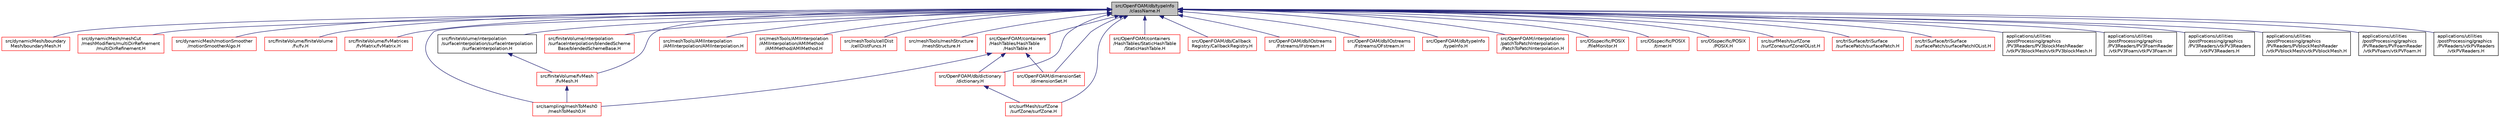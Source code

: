 digraph "src/OpenFOAM/db/typeInfo/className.H"
{
  bgcolor="transparent";
  edge [fontname="Helvetica",fontsize="10",labelfontname="Helvetica",labelfontsize="10"];
  node [fontname="Helvetica",fontsize="10",shape=record];
  Node1 [label="src/OpenFOAM/db/typeInfo\l/className.H",height=0.2,width=0.4,color="black", fillcolor="grey75", style="filled", fontcolor="black"];
  Node1 -> Node2 [dir="back",color="midnightblue",fontsize="10",style="solid",fontname="Helvetica"];
  Node2 [label="src/dynamicMesh/boundary\lMesh/boundaryMesh.H",height=0.2,width=0.4,color="red",URL="$a04896.html"];
  Node1 -> Node3 [dir="back",color="midnightblue",fontsize="10",style="solid",fontname="Helvetica"];
  Node3 [label="src/dynamicMesh/meshCut\l/meshModifiers/multiDirRefinement\l/multiDirRefinement.H",height=0.2,width=0.4,color="red",URL="$a04941.html"];
  Node1 -> Node4 [dir="back",color="midnightblue",fontsize="10",style="solid",fontname="Helvetica"];
  Node4 [label="src/dynamicMesh/motionSmoother\l/motionSmootherAlgo.H",height=0.2,width=0.4,color="red",URL="$a04962.html"];
  Node1 -> Node5 [dir="back",color="midnightblue",fontsize="10",style="solid",fontname="Helvetica"];
  Node5 [label="src/finiteVolume/finiteVolume\l/fv/fv.H",height=0.2,width=0.4,color="red",URL="$a05829.html"];
  Node1 -> Node6 [dir="back",color="midnightblue",fontsize="10",style="solid",fontname="Helvetica"];
  Node6 [label="src/finiteVolume/fvMatrices\l/fvMatrix/fvMatrix.H",height=0.2,width=0.4,color="red",URL="$a05950.html"];
  Node1 -> Node7 [dir="back",color="midnightblue",fontsize="10",style="solid",fontname="Helvetica"];
  Node7 [label="src/finiteVolume/fvMesh\l/fvMesh.H",height=0.2,width=0.4,color="red",URL="$a06034.html"];
  Node7 -> Node8 [dir="back",color="midnightblue",fontsize="10",style="solid",fontname="Helvetica"];
  Node8 [label="src/sampling/meshToMesh0\l/meshToMesh0.H",height=0.2,width=0.4,color="red",URL="$a09903.html"];
  Node1 -> Node9 [dir="back",color="midnightblue",fontsize="10",style="solid",fontname="Helvetica"];
  Node9 [label="src/finiteVolume/interpolation\l/surfaceInterpolation/blendedScheme\lBase/blendedSchemeBase.H",height=0.2,width=0.4,color="red",URL="$a06151.html"];
  Node1 -> Node10 [dir="back",color="midnightblue",fontsize="10",style="solid",fontname="Helvetica"];
  Node10 [label="src/finiteVolume/interpolation\l/surfaceInterpolation/surfaceInterpolation\l/surfaceInterpolation.H",height=0.2,width=0.4,color="black",URL="$a06310.html"];
  Node10 -> Node7 [dir="back",color="midnightblue",fontsize="10",style="solid",fontname="Helvetica"];
  Node1 -> Node11 [dir="back",color="midnightblue",fontsize="10",style="solid",fontname="Helvetica"];
  Node11 [label="src/meshTools/AMIInterpolation\l/AMIInterpolation/AMIInterpolation.H",height=0.2,width=0.4,color="red",URL="$a07323.html"];
  Node1 -> Node12 [dir="back",color="midnightblue",fontsize="10",style="solid",fontname="Helvetica"];
  Node12 [label="src/meshTools/AMIInterpolation\l/AMIInterpolation/AMIMethod\l/AMIMethod/AMIMethod.H",height=0.2,width=0.4,color="red",URL="$a07328.html"];
  Node1 -> Node13 [dir="back",color="midnightblue",fontsize="10",style="solid",fontname="Helvetica"];
  Node13 [label="src/meshTools/cellDist\l/cellDistFuncs.H",height=0.2,width=0.4,color="red",URL="$a07386.html"];
  Node1 -> Node14 [dir="back",color="midnightblue",fontsize="10",style="solid",fontname="Helvetica"];
  Node14 [label="src/meshTools/meshStructure\l/meshStructure.H",height=0.2,width=0.4,color="red",URL="$a07457.html"];
  Node1 -> Node15 [dir="back",color="midnightblue",fontsize="10",style="solid",fontname="Helvetica"];
  Node15 [label="src/OpenFOAM/containers\l/HashTables/HashTable\l/HashTable.H",height=0.2,width=0.4,color="red",URL="$a07738.html"];
  Node15 -> Node16 [dir="back",color="midnightblue",fontsize="10",style="solid",fontname="Helvetica"];
  Node16 [label="src/OpenFOAM/db/dictionary\l/dictionary.H",height=0.2,width=0.4,color="red",URL="$a07847.html"];
  Node16 -> Node17 [dir="back",color="midnightblue",fontsize="10",style="solid",fontname="Helvetica"];
  Node17 [label="src/surfMesh/surfZone\l/surfZone/surfZone.H",height=0.2,width=0.4,color="red",URL="$a10146.html"];
  Node15 -> Node18 [dir="back",color="midnightblue",fontsize="10",style="solid",fontname="Helvetica"];
  Node18 [label="src/OpenFOAM/dimensionSet\l/dimensionSet.H",height=0.2,width=0.4,color="red",URL="$a08040.html"];
  Node15 -> Node8 [dir="back",color="midnightblue",fontsize="10",style="solid",fontname="Helvetica"];
  Node1 -> Node19 [dir="back",color="midnightblue",fontsize="10",style="solid",fontname="Helvetica"];
  Node19 [label="src/OpenFOAM/containers\l/HashTables/StaticHashTable\l/StaticHashTable.H",height=0.2,width=0.4,color="red",URL="$a07745.html"];
  Node1 -> Node20 [dir="back",color="midnightblue",fontsize="10",style="solid",fontname="Helvetica"];
  Node20 [label="src/OpenFOAM/db/Callback\lRegistry/CallbackRegistry.H",height=0.2,width=0.4,color="red",URL="$a07844.html"];
  Node1 -> Node16 [dir="back",color="midnightblue",fontsize="10",style="solid",fontname="Helvetica"];
  Node1 -> Node21 [dir="back",color="midnightblue",fontsize="10",style="solid",fontname="Helvetica"];
  Node21 [label="src/OpenFOAM/db/IOstreams\l/Fstreams/IFstream.H",height=0.2,width=0.4,color="red",URL="$a07934.html"];
  Node1 -> Node22 [dir="back",color="midnightblue",fontsize="10",style="solid",fontname="Helvetica"];
  Node22 [label="src/OpenFOAM/db/IOstreams\l/Fstreams/OFstream.H",height=0.2,width=0.4,color="red",URL="$a07936.html"];
  Node1 -> Node23 [dir="back",color="midnightblue",fontsize="10",style="solid",fontname="Helvetica"];
  Node23 [label="src/OpenFOAM/db/typeInfo\l/typeInfo.H",height=0.2,width=0.4,color="red",URL="$a08025.html"];
  Node1 -> Node18 [dir="back",color="midnightblue",fontsize="10",style="solid",fontname="Helvetica"];
  Node1 -> Node24 [dir="back",color="midnightblue",fontsize="10",style="solid",fontname="Helvetica"];
  Node24 [label="src/OpenFOAM/interpolations\l/patchToPatchInterpolation\l/PatchToPatchInterpolation.H",height=0.2,width=0.4,color="red",URL="$a08411.html"];
  Node1 -> Node25 [dir="back",color="midnightblue",fontsize="10",style="solid",fontname="Helvetica"];
  Node25 [label="src/OSspecific/POSIX\l/fileMonitor.H",height=0.2,width=0.4,color="red",URL="$a09254.html"];
  Node1 -> Node26 [dir="back",color="midnightblue",fontsize="10",style="solid",fontname="Helvetica"];
  Node26 [label="src/OSspecific/POSIX\l/timer.H",height=0.2,width=0.4,color="red",URL="$a09278.html"];
  Node1 -> Node27 [dir="back",color="midnightblue",fontsize="10",style="solid",fontname="Helvetica"];
  Node27 [label="src/OSspecific/POSIX\l/POSIX.H",height=0.2,width=0.4,color="red",URL="$a09261.html"];
  Node1 -> Node8 [dir="back",color="midnightblue",fontsize="10",style="solid",fontname="Helvetica"];
  Node1 -> Node17 [dir="back",color="midnightblue",fontsize="10",style="solid",fontname="Helvetica"];
  Node1 -> Node28 [dir="back",color="midnightblue",fontsize="10",style="solid",fontname="Helvetica"];
  Node28 [label="src/surfMesh/surfZone\l/surfZone/surfZoneIOList.H",height=0.2,width=0.4,color="red",URL="$a10148.html"];
  Node1 -> Node29 [dir="back",color="midnightblue",fontsize="10",style="solid",fontname="Helvetica"];
  Node29 [label="src/triSurface/triSurface\l/surfacePatch/surfacePatch.H",height=0.2,width=0.4,color="red",URL="$a10738.html"];
  Node1 -> Node30 [dir="back",color="midnightblue",fontsize="10",style="solid",fontname="Helvetica"];
  Node30 [label="src/triSurface/triSurface\l/surfacePatch/surfacePatchIOList.H",height=0.2,width=0.4,color="red",URL="$a10740.html"];
  Node1 -> Node31 [dir="back",color="midnightblue",fontsize="10",style="solid",fontname="Helvetica"];
  Node31 [label="applications/utilities\l/postProcessing/graphics\l/PV3Readers/PV3blockMeshReader\l/vtkPV3blockMesh/vtkPV3blockMesh.H",height=0.2,width=0.4,color="black",URL="$a04505.html"];
  Node1 -> Node32 [dir="back",color="midnightblue",fontsize="10",style="solid",fontname="Helvetica"];
  Node32 [label="applications/utilities\l/postProcessing/graphics\l/PV3Readers/PV3FoamReader\l/vtkPV3Foam/vtkPV3Foam.H",height=0.2,width=0.4,color="black",URL="$a04511.html"];
  Node1 -> Node33 [dir="back",color="midnightblue",fontsize="10",style="solid",fontname="Helvetica"];
  Node33 [label="applications/utilities\l/postProcessing/graphics\l/PV3Readers/vtkPV3Readers\l/vtkPV3Readers.H",height=0.2,width=0.4,color="black",URL="$a04529.html"];
  Node1 -> Node34 [dir="back",color="midnightblue",fontsize="10",style="solid",fontname="Helvetica"];
  Node34 [label="applications/utilities\l/postProcessing/graphics\l/PVReaders/PVblockMeshReader\l/vtkPVblockMesh/vtkPVblockMesh.H",height=0.2,width=0.4,color="black",URL="$a04531.html"];
  Node1 -> Node35 [dir="back",color="midnightblue",fontsize="10",style="solid",fontname="Helvetica"];
  Node35 [label="applications/utilities\l/postProcessing/graphics\l/PVReaders/PVFoamReader\l/vtkPVFoam/vtkPVFoam.H",height=0.2,width=0.4,color="black",URL="$a04535.html"];
  Node1 -> Node36 [dir="back",color="midnightblue",fontsize="10",style="solid",fontname="Helvetica"];
  Node36 [label="applications/utilities\l/postProcessing/graphics\l/PVReaders/vtkPVReaders\l/vtkPVReaders.H",height=0.2,width=0.4,color="black",URL="$a04553.html"];
}

